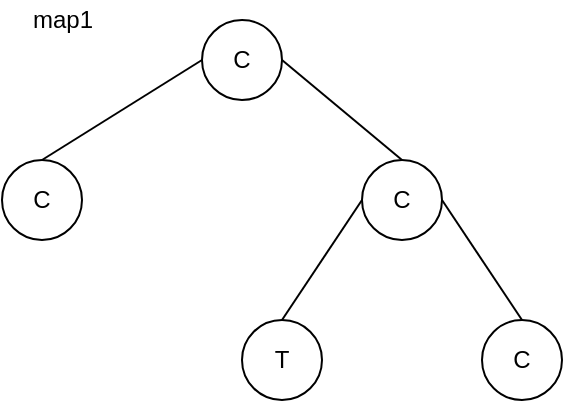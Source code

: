 <mxfile version="17.4.6"><diagram id="ZtWHZaHBU_YDuNXT8tnX" name="Page-1"><mxGraphModel dx="723" dy="378" grid="1" gridSize="10" guides="1" tooltips="1" connect="1" arrows="1" fold="1" page="1" pageScale="1" pageWidth="827" pageHeight="1169" math="0" shadow="0"><root><mxCell id="0"/><mxCell id="1" parent="0"/><mxCell id="5Y3xlJuIlr0rOYdJPcxB-3" style="rounded=0;orthogonalLoop=1;jettySize=auto;html=1;exitX=0;exitY=0.5;exitDx=0;exitDy=0;entryX=0.5;entryY=0;entryDx=0;entryDy=0;endArrow=none;endFill=0;" parent="1" source="5Y3xlJuIlr0rOYdJPcxB-1" target="5Y3xlJuIlr0rOYdJPcxB-2" edge="1"><mxGeometry relative="1" as="geometry"/></mxCell><mxCell id="5Y3xlJuIlr0rOYdJPcxB-5" style="edgeStyle=none;rounded=0;orthogonalLoop=1;jettySize=auto;html=1;exitX=1;exitY=0.5;exitDx=0;exitDy=0;entryX=0.5;entryY=0;entryDx=0;entryDy=0;endArrow=none;endFill=0;" parent="1" source="5Y3xlJuIlr0rOYdJPcxB-1" target="5Y3xlJuIlr0rOYdJPcxB-4" edge="1"><mxGeometry relative="1" as="geometry"/></mxCell><mxCell id="5Y3xlJuIlr0rOYdJPcxB-1" value="C" style="ellipse;whiteSpace=wrap;html=1;aspect=fixed;" parent="1" vertex="1"><mxGeometry x="380" y="90" width="40" height="40" as="geometry"/></mxCell><mxCell id="5Y3xlJuIlr0rOYdJPcxB-2" value="C" style="ellipse;whiteSpace=wrap;html=1;aspect=fixed;" parent="1" vertex="1"><mxGeometry x="280" y="160" width="40" height="40" as="geometry"/></mxCell><mxCell id="5Y3xlJuIlr0rOYdJPcxB-8" style="edgeStyle=none;rounded=0;orthogonalLoop=1;jettySize=auto;html=1;exitX=0;exitY=0.5;exitDx=0;exitDy=0;entryX=0.5;entryY=0;entryDx=0;entryDy=0;endArrow=none;endFill=0;" parent="1" source="5Y3xlJuIlr0rOYdJPcxB-4" target="5Y3xlJuIlr0rOYdJPcxB-6" edge="1"><mxGeometry relative="1" as="geometry"/></mxCell><mxCell id="5Y3xlJuIlr0rOYdJPcxB-9" style="edgeStyle=none;rounded=0;orthogonalLoop=1;jettySize=auto;html=1;exitX=1;exitY=0.5;exitDx=0;exitDy=0;entryX=0.5;entryY=0;entryDx=0;entryDy=0;endArrow=none;endFill=0;" parent="1" source="5Y3xlJuIlr0rOYdJPcxB-4" target="5Y3xlJuIlr0rOYdJPcxB-7" edge="1"><mxGeometry relative="1" as="geometry"/></mxCell><mxCell id="5Y3xlJuIlr0rOYdJPcxB-4" value="C" style="ellipse;whiteSpace=wrap;html=1;aspect=fixed;" parent="1" vertex="1"><mxGeometry x="460" y="160" width="40" height="40" as="geometry"/></mxCell><mxCell id="5Y3xlJuIlr0rOYdJPcxB-6" value="T" style="ellipse;whiteSpace=wrap;html=1;aspect=fixed;" parent="1" vertex="1"><mxGeometry x="400" y="240" width="40" height="40" as="geometry"/></mxCell><mxCell id="5Y3xlJuIlr0rOYdJPcxB-7" value="C" style="ellipse;whiteSpace=wrap;html=1;aspect=fixed;" parent="1" vertex="1"><mxGeometry x="520" y="240" width="40" height="40" as="geometry"/></mxCell><mxCell id="5Y3xlJuIlr0rOYdJPcxB-10" value="map1&lt;br&gt;" style="text;html=1;align=center;verticalAlign=middle;resizable=0;points=[];autosize=1;strokeColor=none;fillColor=none;" parent="1" vertex="1"><mxGeometry x="285" y="80" width="50" height="20" as="geometry"/></mxCell></root></mxGraphModel></diagram></mxfile>